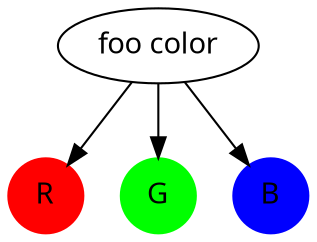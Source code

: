 digraph {
    node [fontname="Monaco"];

    nr [shape=circle, label="R", color=red, style=filled];
    ng [shape=circle, label="G", color=green, style=filled];
    nb [shape=circle, label="B", color=blue, style=filled];

    n [label="foo color"];

    n -> nr;
    n -> ng;
    n -> nb;
}
